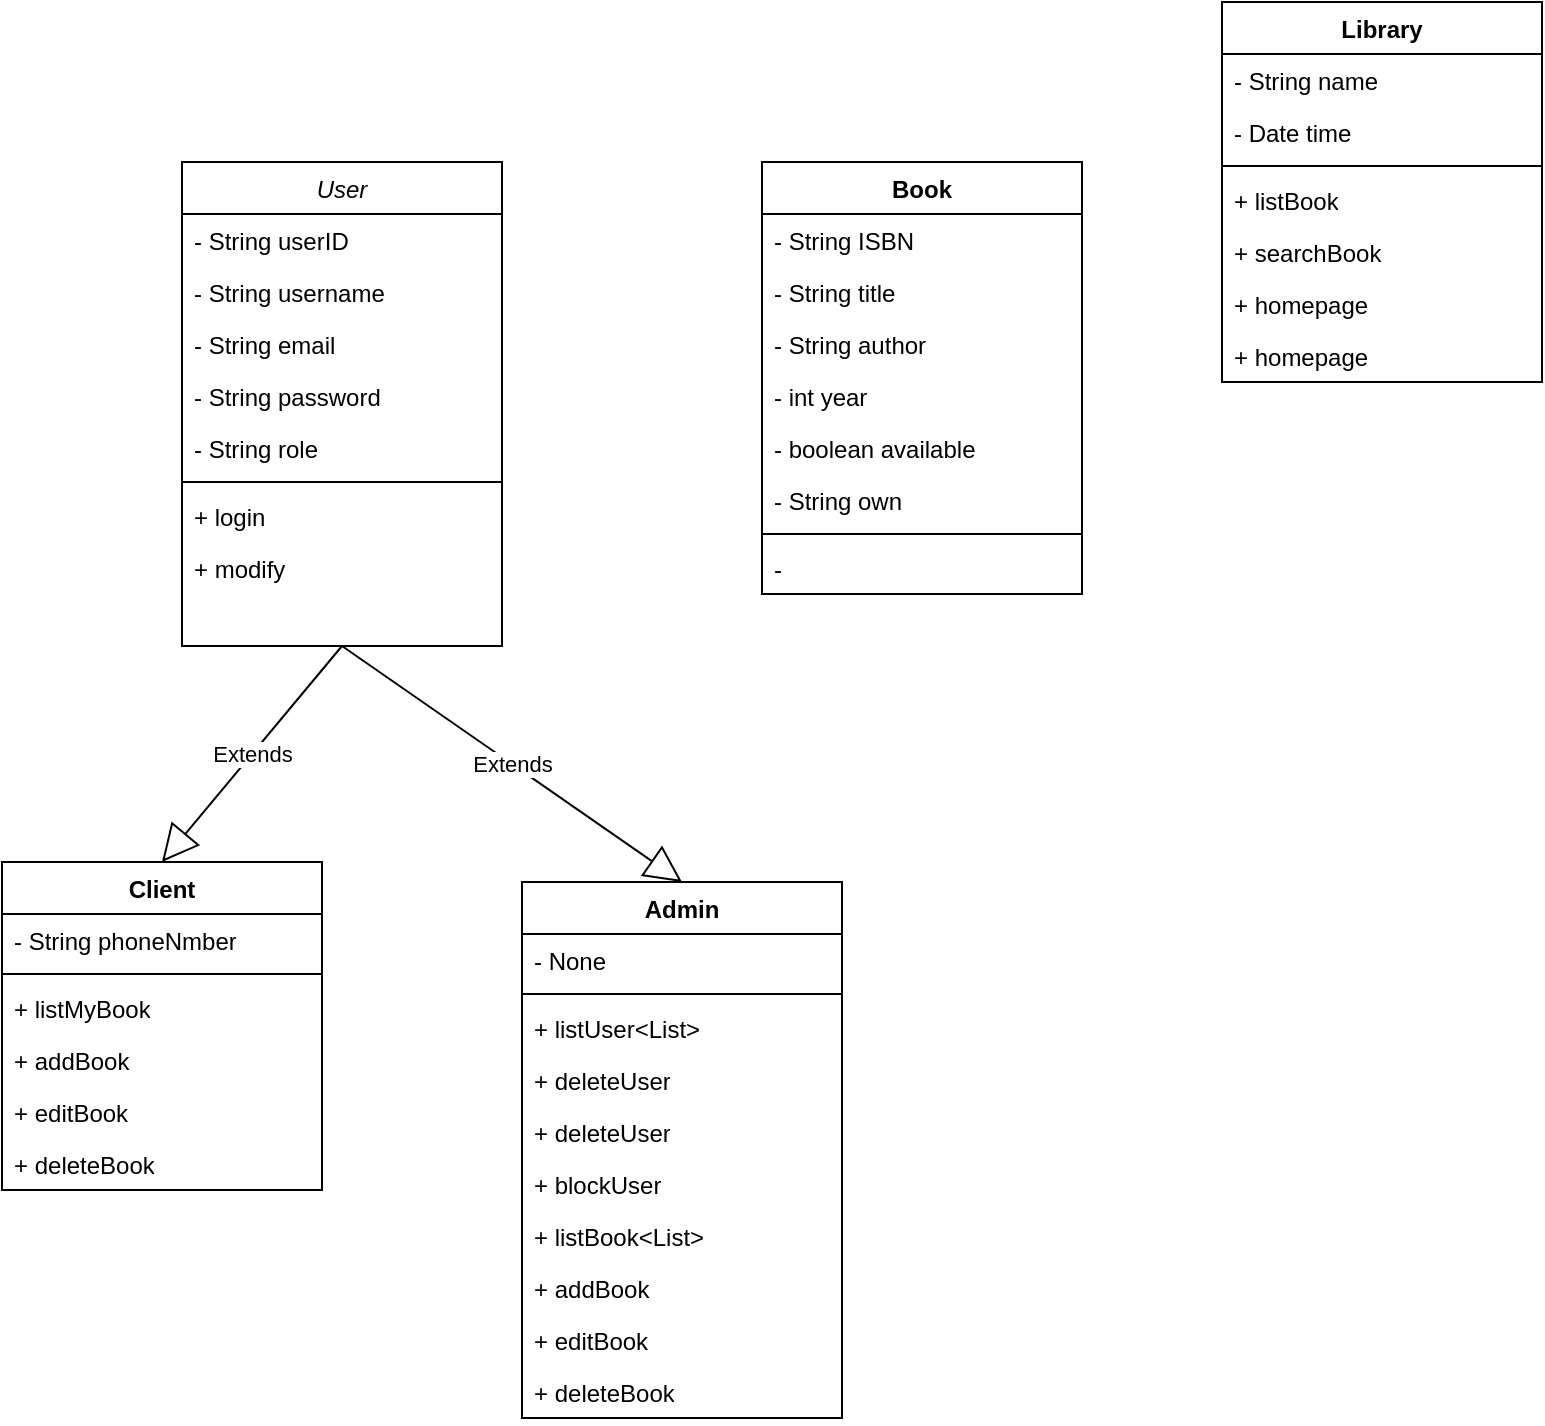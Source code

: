 <mxfile version="21.7.4" type="github">
  <diagram id="C5RBs43oDa-KdzZeNtuy" name="Page-1">
    <mxGraphModel dx="932" dy="418" grid="1" gridSize="10" guides="1" tooltips="1" connect="1" arrows="1" fold="1" page="1" pageScale="1" pageWidth="827" pageHeight="1169" math="0" shadow="0">
      <root>
        <mxCell id="WIyWlLk6GJQsqaUBKTNV-0" />
        <mxCell id="WIyWlLk6GJQsqaUBKTNV-1" parent="WIyWlLk6GJQsqaUBKTNV-0" />
        <mxCell id="zkfFHV4jXpPFQw0GAbJ--0" value="User" style="swimlane;fontStyle=2;align=center;verticalAlign=top;childLayout=stackLayout;horizontal=1;startSize=26;horizontalStack=0;resizeParent=1;resizeLast=0;collapsible=1;marginBottom=0;rounded=0;shadow=0;strokeWidth=1;" parent="WIyWlLk6GJQsqaUBKTNV-1" vertex="1">
          <mxGeometry x="100" y="100" width="160" height="242" as="geometry">
            <mxRectangle x="230" y="140" width="160" height="26" as="alternateBounds" />
          </mxGeometry>
        </mxCell>
        <mxCell id="hPkrpcHaiJLqj3MhNVUz-25" value="- String userID" style="text;align=left;verticalAlign=top;spacingLeft=4;spacingRight=4;overflow=hidden;rotatable=0;points=[[0,0.5],[1,0.5]];portConstraint=eastwest;rounded=0;shadow=0;html=0;" parent="zkfFHV4jXpPFQw0GAbJ--0" vertex="1">
          <mxGeometry y="26" width="160" height="26" as="geometry" />
        </mxCell>
        <mxCell id="DPLCKtYHgu4EsgDoTSF--1" value="- String username" style="text;align=left;verticalAlign=top;spacingLeft=4;spacingRight=4;overflow=hidden;rotatable=0;points=[[0,0.5],[1,0.5]];portConstraint=eastwest;rounded=0;shadow=0;html=0;" parent="zkfFHV4jXpPFQw0GAbJ--0" vertex="1">
          <mxGeometry y="52" width="160" height="26" as="geometry" />
        </mxCell>
        <mxCell id="zkfFHV4jXpPFQw0GAbJ--2" value="- String email" style="text;align=left;verticalAlign=top;spacingLeft=4;spacingRight=4;overflow=hidden;rotatable=0;points=[[0,0.5],[1,0.5]];portConstraint=eastwest;rounded=0;shadow=0;html=0;" parent="zkfFHV4jXpPFQw0GAbJ--0" vertex="1">
          <mxGeometry y="78" width="160" height="26" as="geometry" />
        </mxCell>
        <mxCell id="zkfFHV4jXpPFQw0GAbJ--3" value="- String password" style="text;align=left;verticalAlign=top;spacingLeft=4;spacingRight=4;overflow=hidden;rotatable=0;points=[[0,0.5],[1,0.5]];portConstraint=eastwest;rounded=0;shadow=0;html=0;" parent="zkfFHV4jXpPFQw0GAbJ--0" vertex="1">
          <mxGeometry y="104" width="160" height="26" as="geometry" />
        </mxCell>
        <mxCell id="hPkrpcHaiJLqj3MhNVUz-26" value="- String role" style="text;align=left;verticalAlign=top;spacingLeft=4;spacingRight=4;overflow=hidden;rotatable=0;points=[[0,0.5],[1,0.5]];portConstraint=eastwest;rounded=0;shadow=0;html=0;" parent="zkfFHV4jXpPFQw0GAbJ--0" vertex="1">
          <mxGeometry y="130" width="160" height="26" as="geometry" />
        </mxCell>
        <mxCell id="zkfFHV4jXpPFQw0GAbJ--4" value="" style="line;html=1;strokeWidth=1;align=left;verticalAlign=middle;spacingTop=-1;spacingLeft=3;spacingRight=3;rotatable=0;labelPosition=right;points=[];portConstraint=eastwest;" parent="zkfFHV4jXpPFQw0GAbJ--0" vertex="1">
          <mxGeometry y="156" width="160" height="8" as="geometry" />
        </mxCell>
        <mxCell id="hPkrpcHaiJLqj3MhNVUz-15" value="+ login" style="text;strokeColor=none;fillColor=none;align=left;verticalAlign=top;spacingLeft=4;spacingRight=4;overflow=hidden;rotatable=0;points=[[0,0.5],[1,0.5]];portConstraint=eastwest;whiteSpace=wrap;html=1;" parent="zkfFHV4jXpPFQw0GAbJ--0" vertex="1">
          <mxGeometry y="164" width="160" height="26" as="geometry" />
        </mxCell>
        <mxCell id="hPkrpcHaiJLqj3MhNVUz-27" value="+ modify" style="text;strokeColor=none;fillColor=none;align=left;verticalAlign=top;spacingLeft=4;spacingRight=4;overflow=hidden;rotatable=0;points=[[0,0.5],[1,0.5]];portConstraint=eastwest;whiteSpace=wrap;html=1;" parent="zkfFHV4jXpPFQw0GAbJ--0" vertex="1">
          <mxGeometry y="190" width="160" height="26" as="geometry" />
        </mxCell>
        <mxCell id="hPkrpcHaiJLqj3MhNVUz-4" value="Book" style="swimlane;fontStyle=1;align=center;verticalAlign=top;childLayout=stackLayout;horizontal=1;startSize=26;horizontalStack=0;resizeParent=1;resizeParentMax=0;resizeLast=0;collapsible=1;marginBottom=0;whiteSpace=wrap;html=1;" parent="WIyWlLk6GJQsqaUBKTNV-1" vertex="1">
          <mxGeometry x="390" y="100" width="160" height="216" as="geometry" />
        </mxCell>
        <mxCell id="hPkrpcHaiJLqj3MhNVUz-5" value="- String ISBN" style="text;strokeColor=none;fillColor=none;align=left;verticalAlign=top;spacingLeft=4;spacingRight=4;overflow=hidden;rotatable=0;points=[[0,0.5],[1,0.5]];portConstraint=eastwest;whiteSpace=wrap;html=1;" parent="hPkrpcHaiJLqj3MhNVUz-4" vertex="1">
          <mxGeometry y="26" width="160" height="26" as="geometry" />
        </mxCell>
        <mxCell id="hPkrpcHaiJLqj3MhNVUz-8" value="- String title" style="text;strokeColor=none;fillColor=none;align=left;verticalAlign=top;spacingLeft=4;spacingRight=4;overflow=hidden;rotatable=0;points=[[0,0.5],[1,0.5]];portConstraint=eastwest;whiteSpace=wrap;html=1;" parent="hPkrpcHaiJLqj3MhNVUz-4" vertex="1">
          <mxGeometry y="52" width="160" height="26" as="geometry" />
        </mxCell>
        <mxCell id="hPkrpcHaiJLqj3MhNVUz-9" value="- String author&lt;br&gt;&amp;nbsp;" style="text;strokeColor=none;fillColor=none;align=left;verticalAlign=top;spacingLeft=4;spacingRight=4;overflow=hidden;rotatable=0;points=[[0,0.5],[1,0.5]];portConstraint=eastwest;whiteSpace=wrap;html=1;" parent="hPkrpcHaiJLqj3MhNVUz-4" vertex="1">
          <mxGeometry y="78" width="160" height="26" as="geometry" />
        </mxCell>
        <mxCell id="hPkrpcHaiJLqj3MhNVUz-10" value="- int year" style="text;strokeColor=none;fillColor=none;align=left;verticalAlign=top;spacingLeft=4;spacingRight=4;overflow=hidden;rotatable=0;points=[[0,0.5],[1,0.5]];portConstraint=eastwest;whiteSpace=wrap;html=1;" parent="hPkrpcHaiJLqj3MhNVUz-4" vertex="1">
          <mxGeometry y="104" width="160" height="26" as="geometry" />
        </mxCell>
        <mxCell id="hPkrpcHaiJLqj3MhNVUz-11" value="- boolean available" style="text;strokeColor=none;fillColor=none;align=left;verticalAlign=top;spacingLeft=4;spacingRight=4;overflow=hidden;rotatable=0;points=[[0,0.5],[1,0.5]];portConstraint=eastwest;whiteSpace=wrap;html=1;" parent="hPkrpcHaiJLqj3MhNVUz-4" vertex="1">
          <mxGeometry y="130" width="160" height="26" as="geometry" />
        </mxCell>
        <mxCell id="hPkrpcHaiJLqj3MhNVUz-50" value="- String own" style="text;strokeColor=none;fillColor=none;align=left;verticalAlign=top;spacingLeft=4;spacingRight=4;overflow=hidden;rotatable=0;points=[[0,0.5],[1,0.5]];portConstraint=eastwest;whiteSpace=wrap;html=1;" parent="hPkrpcHaiJLqj3MhNVUz-4" vertex="1">
          <mxGeometry y="156" width="160" height="26" as="geometry" />
        </mxCell>
        <mxCell id="hPkrpcHaiJLqj3MhNVUz-6" value="" style="line;strokeWidth=1;fillColor=none;align=left;verticalAlign=middle;spacingTop=-1;spacingLeft=3;spacingRight=3;rotatable=0;labelPosition=right;points=[];portConstraint=eastwest;strokeColor=inherit;" parent="hPkrpcHaiJLqj3MhNVUz-4" vertex="1">
          <mxGeometry y="182" width="160" height="8" as="geometry" />
        </mxCell>
        <mxCell id="hPkrpcHaiJLqj3MhNVUz-7" value="-&amp;nbsp;" style="text;strokeColor=none;fillColor=none;align=left;verticalAlign=top;spacingLeft=4;spacingRight=4;overflow=hidden;rotatable=0;points=[[0,0.5],[1,0.5]];portConstraint=eastwest;whiteSpace=wrap;html=1;" parent="hPkrpcHaiJLqj3MhNVUz-4" vertex="1">
          <mxGeometry y="190" width="160" height="26" as="geometry" />
        </mxCell>
        <mxCell id="hPkrpcHaiJLqj3MhNVUz-20" value="Library" style="swimlane;fontStyle=1;align=center;verticalAlign=top;childLayout=stackLayout;horizontal=1;startSize=26;horizontalStack=0;resizeParent=1;resizeParentMax=0;resizeLast=0;collapsible=1;marginBottom=0;whiteSpace=wrap;html=1;" parent="WIyWlLk6GJQsqaUBKTNV-1" vertex="1">
          <mxGeometry x="620" y="20" width="160" height="190" as="geometry" />
        </mxCell>
        <mxCell id="hPkrpcHaiJLqj3MhNVUz-21" value="- String name" style="text;strokeColor=none;fillColor=none;align=left;verticalAlign=top;spacingLeft=4;spacingRight=4;overflow=hidden;rotatable=0;points=[[0,0.5],[1,0.5]];portConstraint=eastwest;whiteSpace=wrap;html=1;" parent="hPkrpcHaiJLqj3MhNVUz-20" vertex="1">
          <mxGeometry y="26" width="160" height="26" as="geometry" />
        </mxCell>
        <mxCell id="hPkrpcHaiJLqj3MhNVUz-24" value="- Date time" style="text;strokeColor=none;fillColor=none;align=left;verticalAlign=top;spacingLeft=4;spacingRight=4;overflow=hidden;rotatable=0;points=[[0,0.5],[1,0.5]];portConstraint=eastwest;whiteSpace=wrap;html=1;" parent="hPkrpcHaiJLqj3MhNVUz-20" vertex="1">
          <mxGeometry y="52" width="160" height="26" as="geometry" />
        </mxCell>
        <mxCell id="hPkrpcHaiJLqj3MhNVUz-22" value="" style="line;strokeWidth=1;fillColor=none;align=left;verticalAlign=middle;spacingTop=-1;spacingLeft=3;spacingRight=3;rotatable=0;labelPosition=right;points=[];portConstraint=eastwest;strokeColor=inherit;" parent="hPkrpcHaiJLqj3MhNVUz-20" vertex="1">
          <mxGeometry y="78" width="160" height="8" as="geometry" />
        </mxCell>
        <mxCell id="hPkrpcHaiJLqj3MhNVUz-23" value="+ listBook" style="text;strokeColor=none;fillColor=none;align=left;verticalAlign=top;spacingLeft=4;spacingRight=4;overflow=hidden;rotatable=0;points=[[0,0.5],[1,0.5]];portConstraint=eastwest;whiteSpace=wrap;html=1;" parent="hPkrpcHaiJLqj3MhNVUz-20" vertex="1">
          <mxGeometry y="86" width="160" height="26" as="geometry" />
        </mxCell>
        <mxCell id="KjB39RbL5sOEWH6g6UuB-0" value="+ searchBook" style="text;strokeColor=none;fillColor=none;align=left;verticalAlign=top;spacingLeft=4;spacingRight=4;overflow=hidden;rotatable=0;points=[[0,0.5],[1,0.5]];portConstraint=eastwest;whiteSpace=wrap;html=1;" vertex="1" parent="hPkrpcHaiJLqj3MhNVUz-20">
          <mxGeometry y="112" width="160" height="26" as="geometry" />
        </mxCell>
        <mxCell id="KjB39RbL5sOEWH6g6UuB-2" value="+ homepage" style="text;strokeColor=none;fillColor=none;align=left;verticalAlign=top;spacingLeft=4;spacingRight=4;overflow=hidden;rotatable=0;points=[[0,0.5],[1,0.5]];portConstraint=eastwest;whiteSpace=wrap;html=1;" vertex="1" parent="hPkrpcHaiJLqj3MhNVUz-20">
          <mxGeometry y="138" width="160" height="26" as="geometry" />
        </mxCell>
        <mxCell id="KjB39RbL5sOEWH6g6UuB-3" value="+ homepage" style="text;strokeColor=none;fillColor=none;align=left;verticalAlign=top;spacingLeft=4;spacingRight=4;overflow=hidden;rotatable=0;points=[[0,0.5],[1,0.5]];portConstraint=eastwest;whiteSpace=wrap;html=1;" vertex="1" parent="hPkrpcHaiJLqj3MhNVUz-20">
          <mxGeometry y="164" width="160" height="26" as="geometry" />
        </mxCell>
        <mxCell id="hPkrpcHaiJLqj3MhNVUz-30" value="Client" style="swimlane;fontStyle=1;align=center;verticalAlign=top;childLayout=stackLayout;horizontal=1;startSize=26;horizontalStack=0;resizeParent=1;resizeParentMax=0;resizeLast=0;collapsible=1;marginBottom=0;whiteSpace=wrap;html=1;" parent="WIyWlLk6GJQsqaUBKTNV-1" vertex="1">
          <mxGeometry x="10" y="450" width="160" height="164" as="geometry" />
        </mxCell>
        <mxCell id="hPkrpcHaiJLqj3MhNVUz-31" value="- String phoneNmber" style="text;strokeColor=none;fillColor=none;align=left;verticalAlign=top;spacingLeft=4;spacingRight=4;overflow=hidden;rotatable=0;points=[[0,0.5],[1,0.5]];portConstraint=eastwest;whiteSpace=wrap;html=1;" parent="hPkrpcHaiJLqj3MhNVUz-30" vertex="1">
          <mxGeometry y="26" width="160" height="26" as="geometry" />
        </mxCell>
        <mxCell id="hPkrpcHaiJLqj3MhNVUz-32" value="" style="line;strokeWidth=1;fillColor=none;align=left;verticalAlign=middle;spacingTop=-1;spacingLeft=3;spacingRight=3;rotatable=0;labelPosition=right;points=[];portConstraint=eastwest;strokeColor=inherit;" parent="hPkrpcHaiJLqj3MhNVUz-30" vertex="1">
          <mxGeometry y="52" width="160" height="8" as="geometry" />
        </mxCell>
        <mxCell id="hPkrpcHaiJLqj3MhNVUz-60" value="+ listMyBook" style="text;strokeColor=none;fillColor=none;align=left;verticalAlign=top;spacingLeft=4;spacingRight=4;overflow=hidden;rotatable=0;points=[[0,0.5],[1,0.5]];portConstraint=eastwest;whiteSpace=wrap;html=1;" parent="hPkrpcHaiJLqj3MhNVUz-30" vertex="1">
          <mxGeometry y="60" width="160" height="26" as="geometry" />
        </mxCell>
        <mxCell id="hPkrpcHaiJLqj3MhNVUz-49" value="+ addBook" style="text;strokeColor=none;fillColor=none;align=left;verticalAlign=top;spacingLeft=4;spacingRight=4;overflow=hidden;rotatable=0;points=[[0,0.5],[1,0.5]];portConstraint=eastwest;whiteSpace=wrap;html=1;" parent="hPkrpcHaiJLqj3MhNVUz-30" vertex="1">
          <mxGeometry y="86" width="160" height="26" as="geometry" />
        </mxCell>
        <mxCell id="hPkrpcHaiJLqj3MhNVUz-61" value="+ editBook" style="text;strokeColor=none;fillColor=none;align=left;verticalAlign=top;spacingLeft=4;spacingRight=4;overflow=hidden;rotatable=0;points=[[0,0.5],[1,0.5]];portConstraint=eastwest;whiteSpace=wrap;html=1;" parent="hPkrpcHaiJLqj3MhNVUz-30" vertex="1">
          <mxGeometry y="112" width="160" height="26" as="geometry" />
        </mxCell>
        <mxCell id="hPkrpcHaiJLqj3MhNVUz-33" value="+ deleteBook" style="text;strokeColor=none;fillColor=none;align=left;verticalAlign=top;spacingLeft=4;spacingRight=4;overflow=hidden;rotatable=0;points=[[0,0.5],[1,0.5]];portConstraint=eastwest;whiteSpace=wrap;html=1;" parent="hPkrpcHaiJLqj3MhNVUz-30" vertex="1">
          <mxGeometry y="138" width="160" height="26" as="geometry" />
        </mxCell>
        <mxCell id="hPkrpcHaiJLqj3MhNVUz-34" value="Extends" style="endArrow=block;endSize=16;endFill=0;html=1;rounded=0;exitX=0.5;exitY=1;exitDx=0;exitDy=0;entryX=0.5;entryY=0;entryDx=0;entryDy=0;" parent="WIyWlLk6GJQsqaUBKTNV-1" source="zkfFHV4jXpPFQw0GAbJ--0" target="hPkrpcHaiJLqj3MhNVUz-30" edge="1">
          <mxGeometry width="160" relative="1" as="geometry">
            <mxPoint x="330" y="420" as="sourcePoint" />
            <mxPoint x="200" y="380" as="targetPoint" />
          </mxGeometry>
        </mxCell>
        <mxCell id="hPkrpcHaiJLqj3MhNVUz-39" value="Admin" style="swimlane;fontStyle=1;align=center;verticalAlign=top;childLayout=stackLayout;horizontal=1;startSize=26;horizontalStack=0;resizeParent=1;resizeParentMax=0;resizeLast=0;collapsible=1;marginBottom=0;whiteSpace=wrap;html=1;" parent="WIyWlLk6GJQsqaUBKTNV-1" vertex="1">
          <mxGeometry x="270" y="460" width="160" height="268" as="geometry" />
        </mxCell>
        <mxCell id="hPkrpcHaiJLqj3MhNVUz-40" value="- None" style="text;strokeColor=none;fillColor=none;align=left;verticalAlign=top;spacingLeft=4;spacingRight=4;overflow=hidden;rotatable=0;points=[[0,0.5],[1,0.5]];portConstraint=eastwest;whiteSpace=wrap;html=1;" parent="hPkrpcHaiJLqj3MhNVUz-39" vertex="1">
          <mxGeometry y="26" width="160" height="26" as="geometry" />
        </mxCell>
        <mxCell id="hPkrpcHaiJLqj3MhNVUz-41" value="" style="line;strokeWidth=1;fillColor=none;align=left;verticalAlign=middle;spacingTop=-1;spacingLeft=3;spacingRight=3;rotatable=0;labelPosition=right;points=[];portConstraint=eastwest;strokeColor=inherit;" parent="hPkrpcHaiJLqj3MhNVUz-39" vertex="1">
          <mxGeometry y="52" width="160" height="8" as="geometry" />
        </mxCell>
        <mxCell id="hPkrpcHaiJLqj3MhNVUz-42" value="+ listUser&amp;lt;List&amp;gt;" style="text;strokeColor=none;fillColor=none;align=left;verticalAlign=top;spacingLeft=4;spacingRight=4;overflow=hidden;rotatable=0;points=[[0,0.5],[1,0.5]];portConstraint=eastwest;whiteSpace=wrap;html=1;" parent="hPkrpcHaiJLqj3MhNVUz-39" vertex="1">
          <mxGeometry y="60" width="160" height="26" as="geometry" />
        </mxCell>
        <mxCell id="hPkrpcHaiJLqj3MhNVUz-56" value="+ deleteUser" style="text;strokeColor=none;fillColor=none;align=left;verticalAlign=top;spacingLeft=4;spacingRight=4;overflow=hidden;rotatable=0;points=[[0,0.5],[1,0.5]];portConstraint=eastwest;whiteSpace=wrap;html=1;" parent="hPkrpcHaiJLqj3MhNVUz-39" vertex="1">
          <mxGeometry y="86" width="160" height="26" as="geometry" />
        </mxCell>
        <mxCell id="hPkrpcHaiJLqj3MhNVUz-58" value="+ deleteUser" style="text;strokeColor=none;fillColor=none;align=left;verticalAlign=top;spacingLeft=4;spacingRight=4;overflow=hidden;rotatable=0;points=[[0,0.5],[1,0.5]];portConstraint=eastwest;whiteSpace=wrap;html=1;" parent="hPkrpcHaiJLqj3MhNVUz-39" vertex="1">
          <mxGeometry y="112" width="160" height="26" as="geometry" />
        </mxCell>
        <mxCell id="hPkrpcHaiJLqj3MhNVUz-44" value="+ blockUser" style="text;strokeColor=none;fillColor=none;align=left;verticalAlign=top;spacingLeft=4;spacingRight=4;overflow=hidden;rotatable=0;points=[[0,0.5],[1,0.5]];portConstraint=eastwest;whiteSpace=wrap;html=1;" parent="hPkrpcHaiJLqj3MhNVUz-39" vertex="1">
          <mxGeometry y="138" width="160" height="26" as="geometry" />
        </mxCell>
        <mxCell id="hPkrpcHaiJLqj3MhNVUz-59" value="+ listBook&amp;lt;List&amp;gt;" style="text;strokeColor=none;fillColor=none;align=left;verticalAlign=top;spacingLeft=4;spacingRight=4;overflow=hidden;rotatable=0;points=[[0,0.5],[1,0.5]];portConstraint=eastwest;whiteSpace=wrap;html=1;" parent="hPkrpcHaiJLqj3MhNVUz-39" vertex="1">
          <mxGeometry y="164" width="160" height="26" as="geometry" />
        </mxCell>
        <mxCell id="hPkrpcHaiJLqj3MhNVUz-51" value="+ addBook" style="text;strokeColor=none;fillColor=none;align=left;verticalAlign=top;spacingLeft=4;spacingRight=4;overflow=hidden;rotatable=0;points=[[0,0.5],[1,0.5]];portConstraint=eastwest;whiteSpace=wrap;html=1;" parent="hPkrpcHaiJLqj3MhNVUz-39" vertex="1">
          <mxGeometry y="190" width="160" height="26" as="geometry" />
        </mxCell>
        <mxCell id="hPkrpcHaiJLqj3MhNVUz-52" value="+ editBook" style="text;strokeColor=none;fillColor=none;align=left;verticalAlign=top;spacingLeft=4;spacingRight=4;overflow=hidden;rotatable=0;points=[[0,0.5],[1,0.5]];portConstraint=eastwest;whiteSpace=wrap;html=1;" parent="hPkrpcHaiJLqj3MhNVUz-39" vertex="1">
          <mxGeometry y="216" width="160" height="26" as="geometry" />
        </mxCell>
        <mxCell id="hPkrpcHaiJLqj3MhNVUz-45" value="+ deleteBook" style="text;strokeColor=none;fillColor=none;align=left;verticalAlign=top;spacingLeft=4;spacingRight=4;overflow=hidden;rotatable=0;points=[[0,0.5],[1,0.5]];portConstraint=eastwest;whiteSpace=wrap;html=1;" parent="hPkrpcHaiJLqj3MhNVUz-39" vertex="1">
          <mxGeometry y="242" width="160" height="26" as="geometry" />
        </mxCell>
        <mxCell id="hPkrpcHaiJLqj3MhNVUz-43" value="Extends" style="endArrow=block;endSize=16;endFill=0;html=1;rounded=0;exitX=0.5;exitY=1;exitDx=0;exitDy=0;entryX=0.5;entryY=0;entryDx=0;entryDy=0;" parent="WIyWlLk6GJQsqaUBKTNV-1" source="zkfFHV4jXpPFQw0GAbJ--0" target="hPkrpcHaiJLqj3MhNVUz-39" edge="1">
          <mxGeometry width="160" relative="1" as="geometry">
            <mxPoint x="320" y="340" as="sourcePoint" />
            <mxPoint x="480" y="340" as="targetPoint" />
          </mxGeometry>
        </mxCell>
      </root>
    </mxGraphModel>
  </diagram>
</mxfile>

